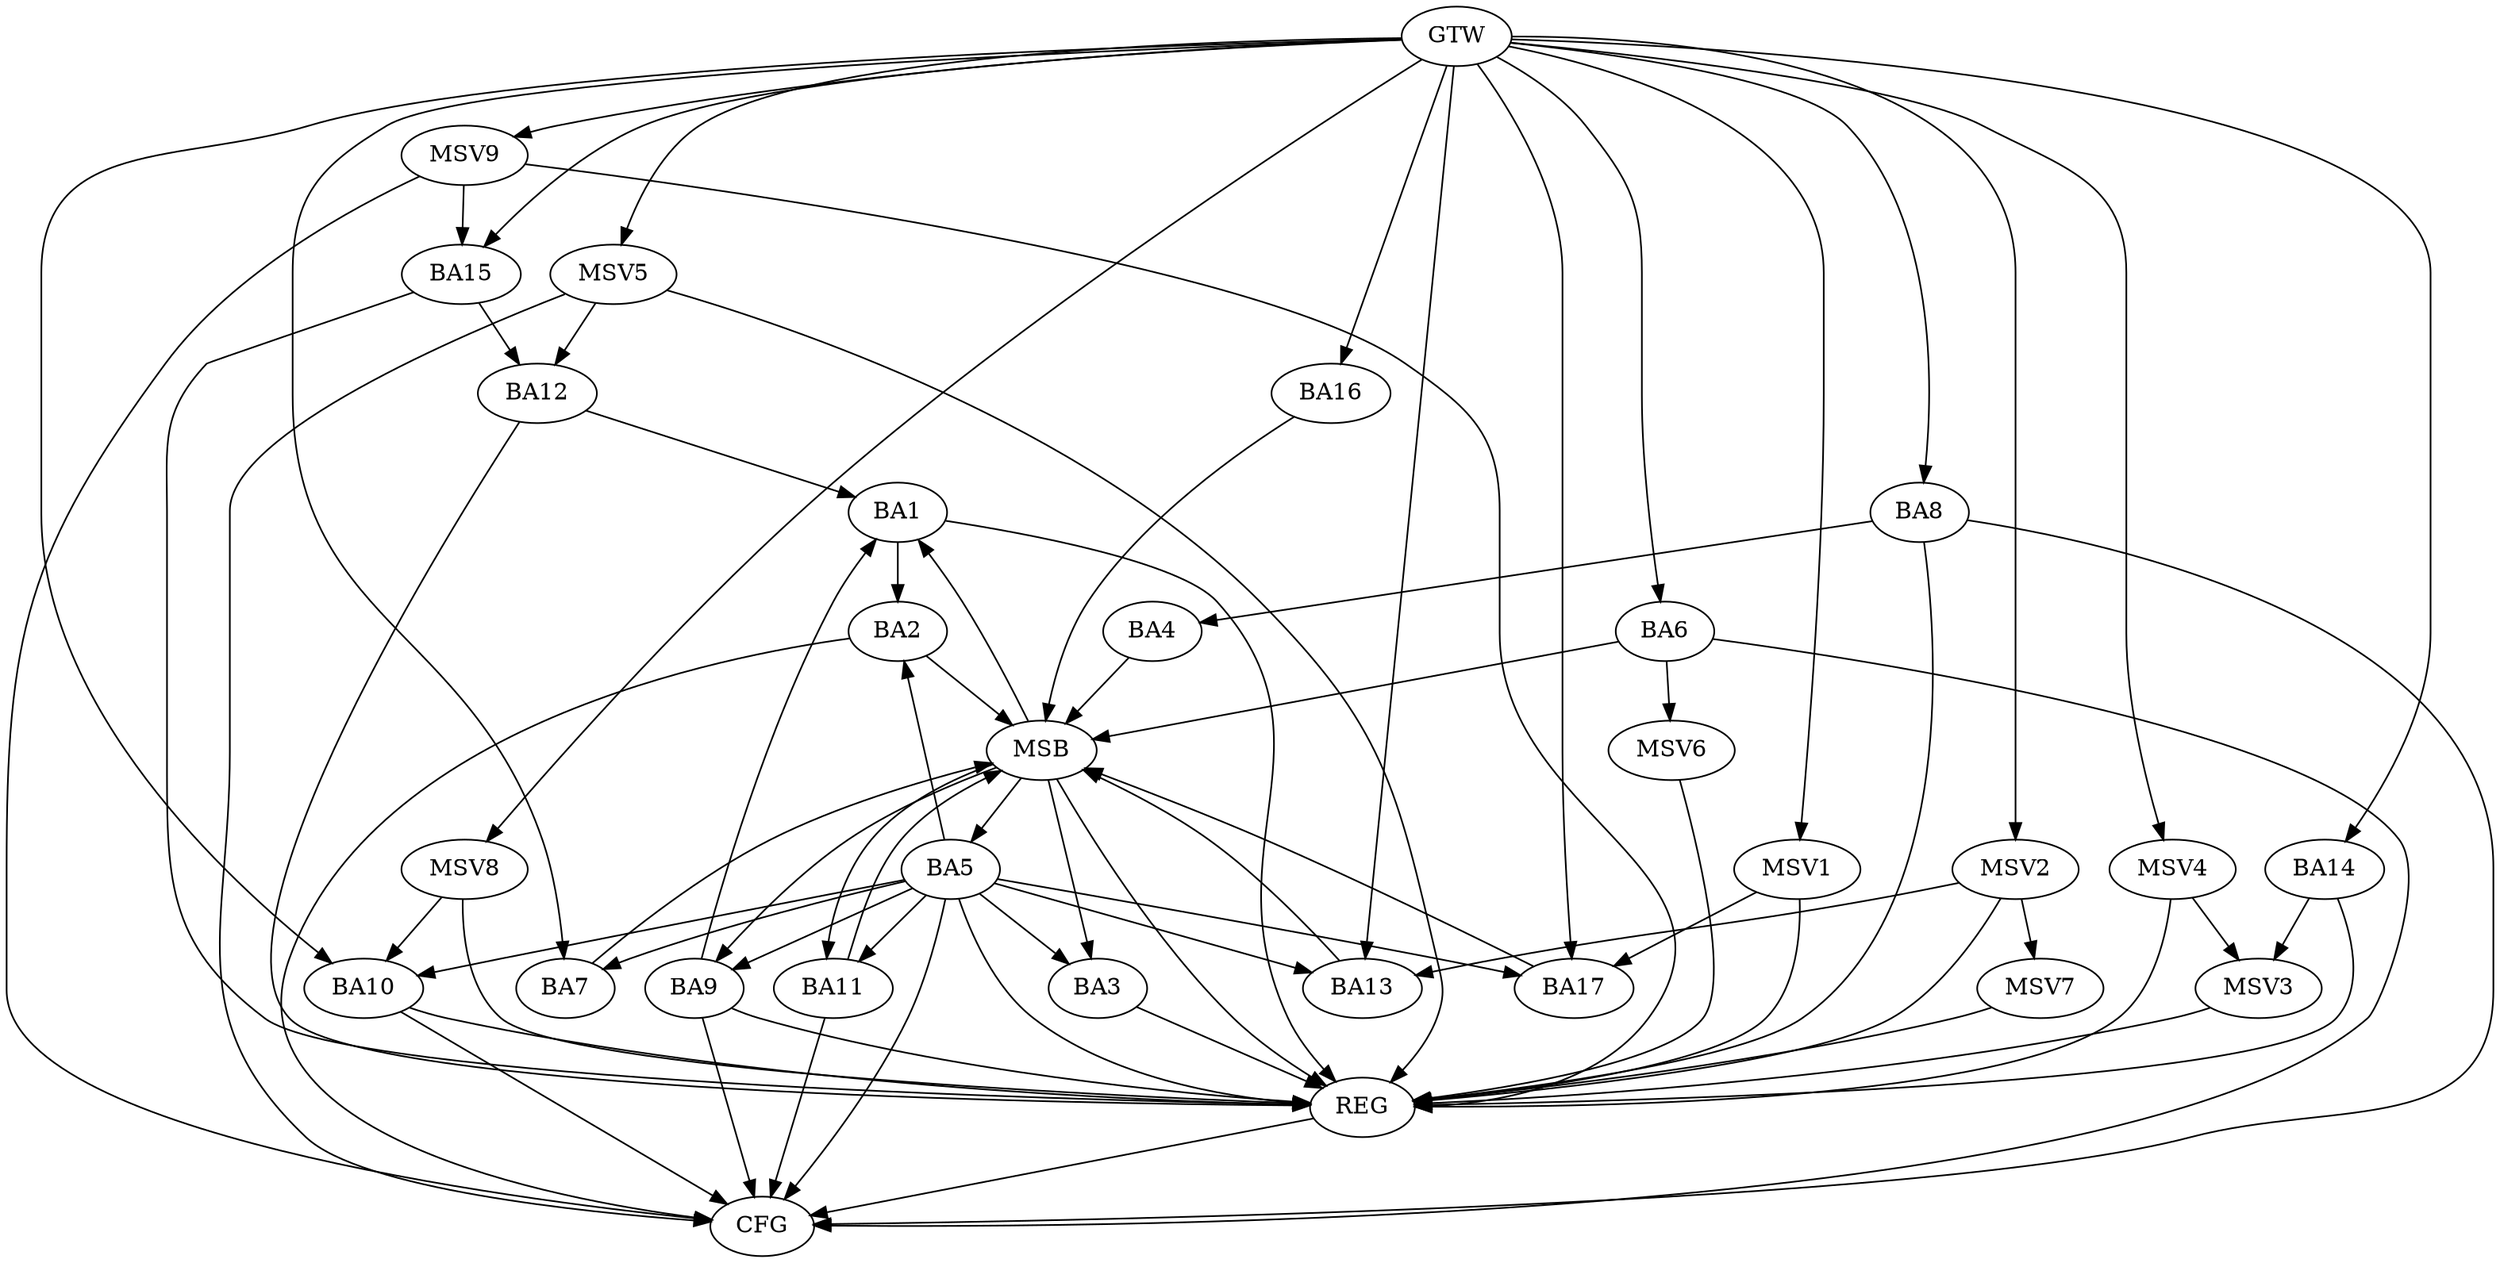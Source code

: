 strict digraph G {
  BA1 [ label="BA1" ];
  BA2 [ label="BA2" ];
  BA3 [ label="BA3" ];
  BA4 [ label="BA4" ];
  BA5 [ label="BA5" ];
  BA6 [ label="BA6" ];
  BA7 [ label="BA7" ];
  BA8 [ label="BA8" ];
  BA9 [ label="BA9" ];
  BA10 [ label="BA10" ];
  BA11 [ label="BA11" ];
  BA12 [ label="BA12" ];
  BA13 [ label="BA13" ];
  BA14 [ label="BA14" ];
  BA15 [ label="BA15" ];
  BA16 [ label="BA16" ];
  BA17 [ label="BA17" ];
  GTW [ label="GTW" ];
  REG [ label="REG" ];
  MSB [ label="MSB" ];
  CFG [ label="CFG" ];
  MSV1 [ label="MSV1" ];
  MSV2 [ label="MSV2" ];
  MSV3 [ label="MSV3" ];
  MSV4 [ label="MSV4" ];
  MSV5 [ label="MSV5" ];
  MSV6 [ label="MSV6" ];
  MSV7 [ label="MSV7" ];
  MSV8 [ label="MSV8" ];
  MSV9 [ label="MSV9" ];
  BA1 -> BA2;
  BA5 -> BA2;
  BA8 -> BA4;
  BA9 -> BA1;
  BA12 -> BA1;
  BA15 -> BA12;
  GTW -> BA6;
  GTW -> BA7;
  GTW -> BA8;
  GTW -> BA10;
  GTW -> BA13;
  GTW -> BA14;
  GTW -> BA15;
  GTW -> BA16;
  GTW -> BA17;
  BA1 -> REG;
  BA3 -> REG;
  BA5 -> REG;
  BA8 -> REG;
  BA9 -> REG;
  BA10 -> REG;
  BA12 -> REG;
  BA14 -> REG;
  BA15 -> REG;
  BA2 -> MSB;
  MSB -> BA1;
  MSB -> REG;
  BA4 -> MSB;
  MSB -> BA3;
  BA6 -> MSB;
  BA7 -> MSB;
  BA11 -> MSB;
  BA13 -> MSB;
  MSB -> BA5;
  BA16 -> MSB;
  MSB -> BA9;
  BA17 -> MSB;
  MSB -> BA11;
  BA8 -> CFG;
  BA2 -> CFG;
  BA10 -> CFG;
  BA6 -> CFG;
  BA9 -> CFG;
  BA5 -> CFG;
  BA11 -> CFG;
  REG -> CFG;
  BA5 -> BA9;
  BA5 -> BA3;
  BA5 -> BA11;
  BA5 -> BA10;
  BA5 -> BA7;
  BA5 -> BA17;
  BA5 -> BA13;
  MSV1 -> BA17;
  GTW -> MSV1;
  MSV1 -> REG;
  MSV2 -> BA13;
  GTW -> MSV2;
  MSV2 -> REG;
  BA14 -> MSV3;
  MSV3 -> REG;
  MSV4 -> MSV3;
  GTW -> MSV4;
  MSV4 -> REG;
  MSV5 -> BA12;
  GTW -> MSV5;
  MSV5 -> REG;
  MSV5 -> CFG;
  BA6 -> MSV6;
  MSV6 -> REG;
  MSV2 -> MSV7;
  MSV7 -> REG;
  MSV8 -> BA10;
  GTW -> MSV8;
  MSV8 -> REG;
  MSV9 -> BA15;
  GTW -> MSV9;
  MSV9 -> REG;
  MSV9 -> CFG;
}
